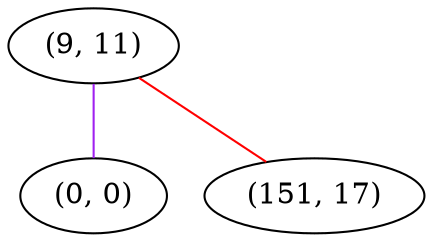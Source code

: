 graph "" {
"(9, 11)";
"(0, 0)";
"(151, 17)";
"(9, 11)" -- "(0, 0)"  [color=purple, key=0, weight=4];
"(9, 11)" -- "(151, 17)"  [color=red, key=0, weight=1];
}
